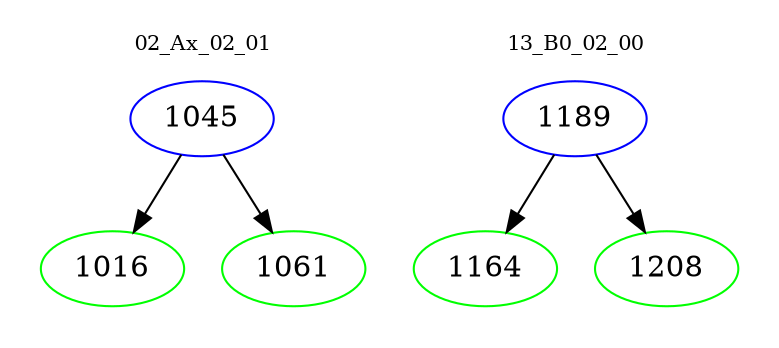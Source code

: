 digraph{
subgraph cluster_0 {
color = white
label = "02_Ax_02_01";
fontsize=10;
T0_1045 [label="1045", color="blue"]
T0_1045 -> T0_1016 [color="black"]
T0_1016 [label="1016", color="green"]
T0_1045 -> T0_1061 [color="black"]
T0_1061 [label="1061", color="green"]
}
subgraph cluster_1 {
color = white
label = "13_B0_02_00";
fontsize=10;
T1_1189 [label="1189", color="blue"]
T1_1189 -> T1_1164 [color="black"]
T1_1164 [label="1164", color="green"]
T1_1189 -> T1_1208 [color="black"]
T1_1208 [label="1208", color="green"]
}
}
